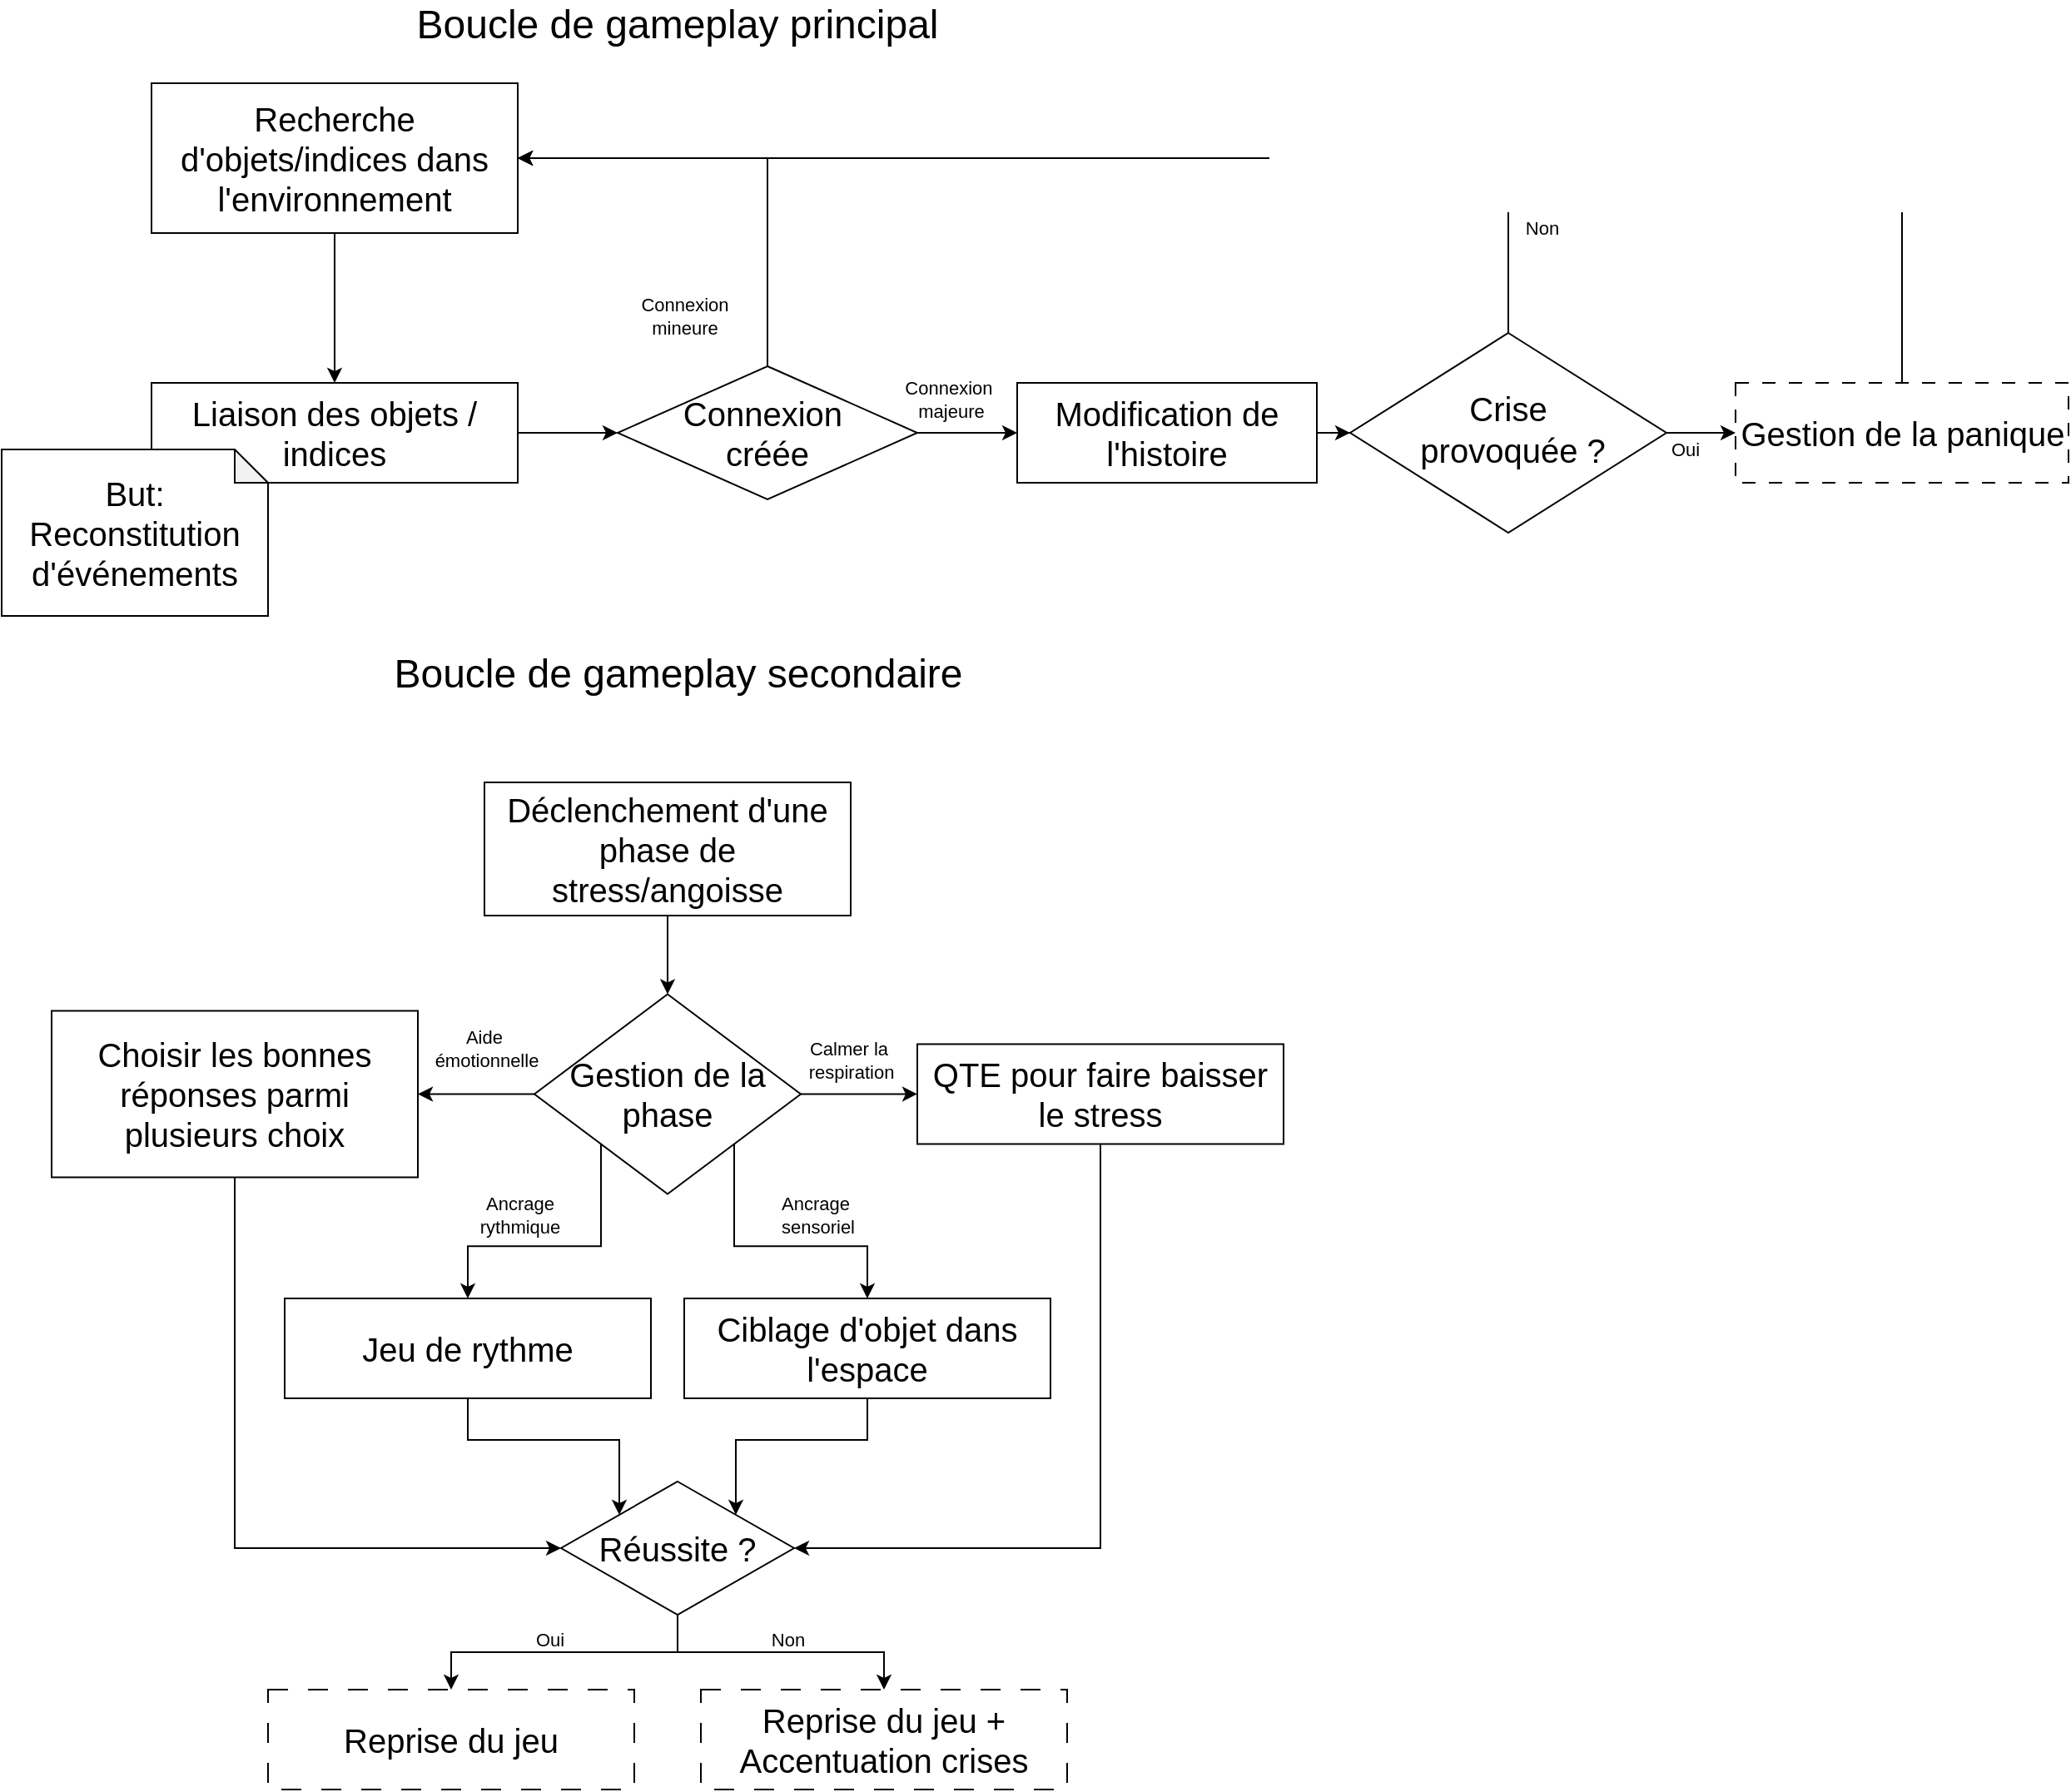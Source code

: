 <mxfile version="24.7.16">
  <diagram id="C5RBs43oDa-KdzZeNtuy" name="Page-1">
    <mxGraphModel dx="1063" dy="1621" grid="1" gridSize="10" guides="1" tooltips="1" connect="1" arrows="1" fold="1" page="1" pageScale="1" pageWidth="827" pageHeight="1169" math="0" shadow="0">
      <root>
        <mxCell id="WIyWlLk6GJQsqaUBKTNV-0" />
        <mxCell id="WIyWlLk6GJQsqaUBKTNV-1" parent="WIyWlLk6GJQsqaUBKTNV-0" />
        <mxCell id="lFlYysUbEG-Ej_XwLuxz-0" value="&lt;font style=&quot;font-size: 20px;&quot;&gt;Recherche d&#39;objets/indices dans l&#39;environnement&lt;/font&gt;" style="rounded=0;whiteSpace=wrap;html=1;" parent="WIyWlLk6GJQsqaUBKTNV-1" vertex="1">
          <mxGeometry x="100" y="90" width="220" height="90" as="geometry" />
        </mxCell>
        <mxCell id="HbJSEOLYjz36MXqzRqoh-19" value="" style="edgeStyle=orthogonalEdgeStyle;rounded=0;orthogonalLoop=1;jettySize=auto;html=1;" edge="1" parent="WIyWlLk6GJQsqaUBKTNV-1" source="lFlYysUbEG-Ej_XwLuxz-1" target="HbJSEOLYjz36MXqzRqoh-18">
          <mxGeometry relative="1" as="geometry" />
        </mxCell>
        <mxCell id="lFlYysUbEG-Ej_XwLuxz-1" value="&lt;font style=&quot;font-size: 20px;&quot;&gt;Liaison des objets / indices&lt;br&gt;&lt;/font&gt;" style="rounded=0;whiteSpace=wrap;html=1;" parent="WIyWlLk6GJQsqaUBKTNV-1" vertex="1">
          <mxGeometry x="100" y="270" width="220" height="60" as="geometry" />
        </mxCell>
        <mxCell id="lFlYysUbEG-Ej_XwLuxz-2" value="&lt;font style=&quot;font-size: 20px;&quot;&gt;But: Reconstitution d&#39;événements&lt;/font&gt;" style="shape=note;whiteSpace=wrap;html=1;backgroundOutline=1;darkOpacity=0.05;size=20;" parent="WIyWlLk6GJQsqaUBKTNV-1" vertex="1">
          <mxGeometry x="10" y="310" width="160" height="100" as="geometry" />
        </mxCell>
        <mxCell id="lFlYysUbEG-Ej_XwLuxz-4" value="&lt;font style=&quot;font-size: 24px;&quot;&gt;Boucle de gameplay secondaire&lt;/font&gt;" style="text;html=1;align=center;verticalAlign=middle;whiteSpace=wrap;rounded=0;" parent="WIyWlLk6GJQsqaUBKTNV-1" vertex="1">
          <mxGeometry x="223.5" y="430" width="385" height="30" as="geometry" />
        </mxCell>
        <mxCell id="lFlYysUbEG-Ej_XwLuxz-5" value="" style="endArrow=classic;html=1;rounded=0;exitX=0.5;exitY=1;exitDx=0;exitDy=0;entryX=0.5;entryY=0;entryDx=0;entryDy=0;" parent="WIyWlLk6GJQsqaUBKTNV-1" source="lFlYysUbEG-Ej_XwLuxz-0" target="lFlYysUbEG-Ej_XwLuxz-1" edge="1">
          <mxGeometry width="50" height="50" relative="1" as="geometry">
            <mxPoint x="260" y="290" as="sourcePoint" />
            <mxPoint x="310" y="240" as="targetPoint" />
          </mxGeometry>
        </mxCell>
        <mxCell id="lFlYysUbEG-Ej_XwLuxz-12" style="edgeStyle=orthogonalEdgeStyle;rounded=0;orthogonalLoop=1;jettySize=auto;html=1;exitX=0.5;exitY=0;exitDx=0;exitDy=0;entryX=1;entryY=0.5;entryDx=0;entryDy=0;" parent="WIyWlLk6GJQsqaUBKTNV-1" source="lFlYysUbEG-Ej_XwLuxz-6" target="lFlYysUbEG-Ej_XwLuxz-0" edge="1">
          <mxGeometry relative="1" as="geometry" />
        </mxCell>
        <mxCell id="lFlYysUbEG-Ej_XwLuxz-6" value="&lt;font style=&quot;font-size: 20px;&quot;&gt;Gestion de la panique&lt;/font&gt;" style="rounded=0;whiteSpace=wrap;html=1;dashed=1;dashPattern=8 8;" parent="WIyWlLk6GJQsqaUBKTNV-1" vertex="1">
          <mxGeometry x="1051.5" y="270" width="200" height="60" as="geometry" />
        </mxCell>
        <mxCell id="lFlYysUbEG-Ej_XwLuxz-11" style="edgeStyle=orthogonalEdgeStyle;rounded=0;orthogonalLoop=1;jettySize=auto;html=1;exitX=0.5;exitY=0;exitDx=0;exitDy=0;entryX=1;entryY=0.5;entryDx=0;entryDy=0;" parent="WIyWlLk6GJQsqaUBKTNV-1" source="lFlYysUbEG-Ej_XwLuxz-8" target="lFlYysUbEG-Ej_XwLuxz-0" edge="1">
          <mxGeometry relative="1" as="geometry" />
        </mxCell>
        <mxCell id="lFlYysUbEG-Ej_XwLuxz-13" value="Non" style="edgeLabel;html=1;align=center;verticalAlign=middle;resizable=0;points=[];" parent="lFlYysUbEG-Ej_XwLuxz-11" vertex="1" connectable="0">
          <mxGeometry x="-0.829" y="-5" relative="1" as="geometry">
            <mxPoint x="15" y="-3" as="offset" />
          </mxGeometry>
        </mxCell>
        <mxCell id="lFlYysUbEG-Ej_XwLuxz-8" value="&lt;p style=&quot;line-height: 80%;&quot;&gt;&lt;font style=&quot;font-size: 20px;&quot;&gt;Crise&lt;/font&gt;&lt;/p&gt;&lt;p style=&quot;line-height: 80%;&quot;&gt;&lt;span style=&quot;background-color: initial; font-size: 20px;&quot;&gt;&amp;nbsp;provoquée ?&lt;/span&gt;&lt;/p&gt;&lt;p&gt;&lt;/p&gt;" style="rhombus;whiteSpace=wrap;html=1;" parent="WIyWlLk6GJQsqaUBKTNV-1" vertex="1">
          <mxGeometry x="820" y="240" width="190" height="120" as="geometry" />
        </mxCell>
        <mxCell id="lFlYysUbEG-Ej_XwLuxz-9" style="edgeStyle=orthogonalEdgeStyle;rounded=0;orthogonalLoop=1;jettySize=auto;html=1;exitX=1;exitY=0.5;exitDx=0;exitDy=0;entryX=0;entryY=0.5;entryDx=0;entryDy=0;" parent="WIyWlLk6GJQsqaUBKTNV-1" source="lFlYysUbEG-Ej_XwLuxz-8" target="lFlYysUbEG-Ej_XwLuxz-6" edge="1">
          <mxGeometry relative="1" as="geometry" />
        </mxCell>
        <mxCell id="lFlYysUbEG-Ej_XwLuxz-10" value="Oui" style="edgeLabel;html=1;align=center;verticalAlign=middle;resizable=0;points=[];" parent="lFlYysUbEG-Ej_XwLuxz-9" vertex="1" connectable="0">
          <mxGeometry x="0.086" relative="1" as="geometry">
            <mxPoint x="-12" y="10" as="offset" />
          </mxGeometry>
        </mxCell>
        <mxCell id="lFlYysUbEG-Ej_XwLuxz-14" value="&lt;font style=&quot;font-size: 24px;&quot;&gt;Boucle de gameplay principal&lt;/font&gt;" style="text;html=1;align=center;verticalAlign=middle;whiteSpace=wrap;rounded=0;" parent="WIyWlLk6GJQsqaUBKTNV-1" vertex="1">
          <mxGeometry x="251" y="40" width="330" height="30" as="geometry" />
        </mxCell>
        <mxCell id="lFlYysUbEG-Ej_XwLuxz-19" style="edgeStyle=orthogonalEdgeStyle;rounded=0;orthogonalLoop=1;jettySize=auto;html=1;exitX=0.5;exitY=1;exitDx=0;exitDy=0;" parent="WIyWlLk6GJQsqaUBKTNV-1" source="lFlYysUbEG-Ej_XwLuxz-15" target="lFlYysUbEG-Ej_XwLuxz-16" edge="1">
          <mxGeometry relative="1" as="geometry" />
        </mxCell>
        <mxCell id="lFlYysUbEG-Ej_XwLuxz-15" value="&lt;font style=&quot;font-size: 20px;&quot;&gt;Déclenchement d&#39;une phase de stress/angoisse&lt;/font&gt;" style="rounded=0;whiteSpace=wrap;html=1;" parent="WIyWlLk6GJQsqaUBKTNV-1" vertex="1">
          <mxGeometry x="300" y="510" width="220" height="80" as="geometry" />
        </mxCell>
        <mxCell id="lFlYysUbEG-Ej_XwLuxz-30" style="edgeStyle=orthogonalEdgeStyle;rounded=0;orthogonalLoop=1;jettySize=auto;html=1;exitX=0;exitY=0.5;exitDx=0;exitDy=0;entryX=1;entryY=0.5;entryDx=0;entryDy=0;" parent="WIyWlLk6GJQsqaUBKTNV-1" source="lFlYysUbEG-Ej_XwLuxz-16" target="lFlYysUbEG-Ej_XwLuxz-29" edge="1">
          <mxGeometry relative="1" as="geometry" />
        </mxCell>
        <mxCell id="lFlYysUbEG-Ej_XwLuxz-31" value="&lt;div&gt;Aide&amp;nbsp;&lt;/div&gt;&lt;div&gt;émotionnelle&lt;/div&gt;" style="edgeLabel;html=1;align=center;verticalAlign=middle;resizable=0;points=[];" parent="lFlYysUbEG-Ej_XwLuxz-30" vertex="1" connectable="0">
          <mxGeometry x="-0.047" relative="1" as="geometry">
            <mxPoint x="4" y="-27" as="offset" />
          </mxGeometry>
        </mxCell>
        <mxCell id="HbJSEOLYjz36MXqzRqoh-1" style="edgeStyle=orthogonalEdgeStyle;rounded=0;orthogonalLoop=1;jettySize=auto;html=1;exitX=0;exitY=1;exitDx=0;exitDy=0;entryX=0.5;entryY=0;entryDx=0;entryDy=0;" edge="1" parent="WIyWlLk6GJQsqaUBKTNV-1" source="lFlYysUbEG-Ej_XwLuxz-16" target="HbJSEOLYjz36MXqzRqoh-0">
          <mxGeometry relative="1" as="geometry" />
        </mxCell>
        <mxCell id="HbJSEOLYjz36MXqzRqoh-3" value="Ancrage&lt;div&gt;rythmique&lt;/div&gt;" style="edgeLabel;html=1;align=center;verticalAlign=middle;resizable=0;points=[];" vertex="1" connectable="0" parent="HbJSEOLYjz36MXqzRqoh-1">
          <mxGeometry x="0.016" y="-2" relative="1" as="geometry">
            <mxPoint x="-23" y="-17" as="offset" />
          </mxGeometry>
        </mxCell>
        <mxCell id="HbJSEOLYjz36MXqzRqoh-7" style="edgeStyle=orthogonalEdgeStyle;rounded=0;orthogonalLoop=1;jettySize=auto;html=1;exitX=1;exitY=1;exitDx=0;exitDy=0;" edge="1" parent="WIyWlLk6GJQsqaUBKTNV-1" source="lFlYysUbEG-Ej_XwLuxz-16" target="HbJSEOLYjz36MXqzRqoh-5">
          <mxGeometry relative="1" as="geometry" />
        </mxCell>
        <mxCell id="HbJSEOLYjz36MXqzRqoh-11" value="Ancrage&amp;nbsp;&lt;div&gt;sensoriel&lt;/div&gt;" style="edgeLabel;html=1;align=center;verticalAlign=middle;resizable=0;points=[];" vertex="1" connectable="0" parent="HbJSEOLYjz36MXqzRqoh-7">
          <mxGeometry x="-0.055" y="4" relative="1" as="geometry">
            <mxPoint x="30" y="-15" as="offset" />
          </mxGeometry>
        </mxCell>
        <mxCell id="lFlYysUbEG-Ej_XwLuxz-16" value="&lt;font style=&quot;font-size: 20px;&quot;&gt;Gestion de la phase&lt;/font&gt;" style="rhombus;whiteSpace=wrap;html=1;" parent="WIyWlLk6GJQsqaUBKTNV-1" vertex="1">
          <mxGeometry x="330" y="637.24" width="160" height="120" as="geometry" />
        </mxCell>
        <mxCell id="lFlYysUbEG-Ej_XwLuxz-17" value="" style="endArrow=classic;html=1;rounded=0;exitX=1;exitY=0.5;exitDx=0;exitDy=0;" parent="WIyWlLk6GJQsqaUBKTNV-1" source="lFlYysUbEG-Ej_XwLuxz-16" target="lFlYysUbEG-Ej_XwLuxz-18" edge="1">
          <mxGeometry width="50" height="50" relative="1" as="geometry">
            <mxPoint x="510" y="697" as="sourcePoint" />
            <mxPoint x="550" y="697.24" as="targetPoint" />
          </mxGeometry>
        </mxCell>
        <mxCell id="lFlYysUbEG-Ej_XwLuxz-20" value="Calmer la&amp;nbsp;&lt;div&gt;respiration&lt;/div&gt;" style="edgeLabel;html=1;align=center;verticalAlign=middle;resizable=0;points=[];" parent="lFlYysUbEG-Ej_XwLuxz-17" vertex="1" connectable="0">
          <mxGeometry x="-0.378" relative="1" as="geometry">
            <mxPoint x="8" y="-20" as="offset" />
          </mxGeometry>
        </mxCell>
        <mxCell id="lFlYysUbEG-Ej_XwLuxz-22" style="edgeStyle=orthogonalEdgeStyle;rounded=0;orthogonalLoop=1;jettySize=auto;html=1;exitX=0.5;exitY=1;exitDx=0;exitDy=0;entryX=0;entryY=0.5;entryDx=0;entryDy=0;" parent="WIyWlLk6GJQsqaUBKTNV-1" source="lFlYysUbEG-Ej_XwLuxz-29" target="lFlYysUbEG-Ej_XwLuxz-21" edge="1">
          <mxGeometry relative="1" as="geometry">
            <mxPoint x="680.0" y="892.24" as="sourcePoint" />
          </mxGeometry>
        </mxCell>
        <mxCell id="lFlYysUbEG-Ej_XwLuxz-32" style="edgeStyle=orthogonalEdgeStyle;rounded=0;orthogonalLoop=1;jettySize=auto;html=1;exitX=0.5;exitY=1;exitDx=0;exitDy=0;entryX=1;entryY=0.5;entryDx=0;entryDy=0;" parent="WIyWlLk6GJQsqaUBKTNV-1" source="lFlYysUbEG-Ej_XwLuxz-18" target="lFlYysUbEG-Ej_XwLuxz-21" edge="1">
          <mxGeometry relative="1" as="geometry" />
        </mxCell>
        <mxCell id="lFlYysUbEG-Ej_XwLuxz-18" value="&lt;font style=&quot;font-size: 20px;&quot;&gt;QTE pour faire baisser le stress&lt;br&gt;&lt;/font&gt;" style="rounded=0;whiteSpace=wrap;html=1;" parent="WIyWlLk6GJQsqaUBKTNV-1" vertex="1">
          <mxGeometry x="560" y="667.24" width="220" height="60" as="geometry" />
        </mxCell>
        <mxCell id="lFlYysUbEG-Ej_XwLuxz-24" style="edgeStyle=orthogonalEdgeStyle;rounded=0;orthogonalLoop=1;jettySize=auto;html=1;exitX=0.5;exitY=1;exitDx=0;exitDy=0;entryX=0.5;entryY=0;entryDx=0;entryDy=0;" parent="WIyWlLk6GJQsqaUBKTNV-1" source="lFlYysUbEG-Ej_XwLuxz-21" target="lFlYysUbEG-Ej_XwLuxz-23" edge="1">
          <mxGeometry relative="1" as="geometry" />
        </mxCell>
        <mxCell id="lFlYysUbEG-Ej_XwLuxz-25" value="&lt;div&gt;Oui&lt;/div&gt;" style="edgeLabel;html=1;align=center;verticalAlign=middle;resizable=0;points=[];" parent="lFlYysUbEG-Ej_XwLuxz-24" vertex="1" connectable="0">
          <mxGeometry x="-0.39" y="-1" relative="1" as="geometry">
            <mxPoint x="-45" y="-7" as="offset" />
          </mxGeometry>
        </mxCell>
        <mxCell id="lFlYysUbEG-Ej_XwLuxz-27" style="edgeStyle=orthogonalEdgeStyle;rounded=0;orthogonalLoop=1;jettySize=auto;html=1;exitX=0.5;exitY=1;exitDx=0;exitDy=0;entryX=0.5;entryY=0;entryDx=0;entryDy=0;" parent="WIyWlLk6GJQsqaUBKTNV-1" source="lFlYysUbEG-Ej_XwLuxz-21" target="lFlYysUbEG-Ej_XwLuxz-26" edge="1">
          <mxGeometry relative="1" as="geometry">
            <mxPoint x="420" y="970" as="sourcePoint" />
            <mxPoint x="590" y="1045" as="targetPoint" />
          </mxGeometry>
        </mxCell>
        <mxCell id="lFlYysUbEG-Ej_XwLuxz-28" value="&lt;div&gt;Non&lt;/div&gt;" style="edgeLabel;html=1;align=center;verticalAlign=middle;resizable=0;points=[];" parent="lFlYysUbEG-Ej_XwLuxz-27" vertex="1" connectable="0">
          <mxGeometry x="0.044" y="-1" relative="1" as="geometry">
            <mxPoint y="-9" as="offset" />
          </mxGeometry>
        </mxCell>
        <mxCell id="lFlYysUbEG-Ej_XwLuxz-21" value="&lt;font style=&quot;font-size: 20px;&quot;&gt;Réussite ?&lt;/font&gt;" style="rhombus;whiteSpace=wrap;html=1;" parent="WIyWlLk6GJQsqaUBKTNV-1" vertex="1">
          <mxGeometry x="346" y="930" width="140" height="80" as="geometry" />
        </mxCell>
        <mxCell id="lFlYysUbEG-Ej_XwLuxz-23" value="&lt;font style=&quot;font-size: 20px;&quot;&gt;Reprise du jeu&lt;br&gt;&lt;/font&gt;" style="rounded=0;whiteSpace=wrap;html=1;dashed=1;dashPattern=12 12;" parent="WIyWlLk6GJQsqaUBKTNV-1" vertex="1">
          <mxGeometry x="170" y="1055" width="220" height="60" as="geometry" />
        </mxCell>
        <mxCell id="lFlYysUbEG-Ej_XwLuxz-26" value="&lt;font style=&quot;font-size: 20px;&quot;&gt;&lt;font style=&quot;font-size: 20px;&quot;&gt;Reprise du jeu +&lt;/font&gt;&lt;/font&gt;&lt;div&gt;&lt;font style=&quot;font-size: 20px;&quot;&gt;&lt;font style=&quot;font-size: 20px;&quot;&gt;Accentuation crises&lt;/font&gt;&lt;/font&gt;&lt;/div&gt;" style="rounded=0;whiteSpace=wrap;html=1;dashed=1;dashPattern=12 12;" parent="WIyWlLk6GJQsqaUBKTNV-1" vertex="1">
          <mxGeometry x="430" y="1055" width="220" height="60" as="geometry" />
        </mxCell>
        <mxCell id="lFlYysUbEG-Ej_XwLuxz-29" value="&lt;font style=&quot;font-size: 20px;&quot;&gt;Choisir les bonnes réponses parmi plusieurs choix&lt;br&gt;&lt;/font&gt;" style="rounded=0;whiteSpace=wrap;html=1;" parent="WIyWlLk6GJQsqaUBKTNV-1" vertex="1">
          <mxGeometry x="40" y="647.24" width="220" height="100" as="geometry" />
        </mxCell>
        <mxCell id="HbJSEOLYjz36MXqzRqoh-4" style="edgeStyle=orthogonalEdgeStyle;rounded=0;orthogonalLoop=1;jettySize=auto;html=1;exitX=0.5;exitY=1;exitDx=0;exitDy=0;entryX=0;entryY=0;entryDx=0;entryDy=0;" edge="1" parent="WIyWlLk6GJQsqaUBKTNV-1" source="HbJSEOLYjz36MXqzRqoh-0" target="lFlYysUbEG-Ej_XwLuxz-21">
          <mxGeometry relative="1" as="geometry" />
        </mxCell>
        <mxCell id="HbJSEOLYjz36MXqzRqoh-0" value="&lt;font style=&quot;font-size: 20px;&quot;&gt;Jeu de rythme&lt;/font&gt;" style="rounded=0;whiteSpace=wrap;html=1;" vertex="1" parent="WIyWlLk6GJQsqaUBKTNV-1">
          <mxGeometry x="180" y="820" width="220" height="60" as="geometry" />
        </mxCell>
        <mxCell id="HbJSEOLYjz36MXqzRqoh-8" style="edgeStyle=orthogonalEdgeStyle;rounded=0;orthogonalLoop=1;jettySize=auto;html=1;exitX=0.5;exitY=1;exitDx=0;exitDy=0;entryX=1;entryY=0;entryDx=0;entryDy=0;" edge="1" parent="WIyWlLk6GJQsqaUBKTNV-1" source="HbJSEOLYjz36MXqzRqoh-5" target="lFlYysUbEG-Ej_XwLuxz-21">
          <mxGeometry relative="1" as="geometry" />
        </mxCell>
        <mxCell id="HbJSEOLYjz36MXqzRqoh-5" value="&lt;font style=&quot;font-size: 20px;&quot;&gt;Ciblage d&#39;objet dans l&#39;espace&lt;/font&gt;" style="rounded=0;whiteSpace=wrap;html=1;" vertex="1" parent="WIyWlLk6GJQsqaUBKTNV-1">
          <mxGeometry x="420" y="820" width="220" height="60" as="geometry" />
        </mxCell>
        <mxCell id="HbJSEOLYjz36MXqzRqoh-20" style="edgeStyle=orthogonalEdgeStyle;rounded=0;orthogonalLoop=1;jettySize=auto;html=1;exitX=0.5;exitY=0;exitDx=0;exitDy=0;entryX=1;entryY=0.5;entryDx=0;entryDy=0;" edge="1" parent="WIyWlLk6GJQsqaUBKTNV-1" source="HbJSEOLYjz36MXqzRqoh-18" target="lFlYysUbEG-Ej_XwLuxz-0">
          <mxGeometry relative="1" as="geometry" />
        </mxCell>
        <mxCell id="HbJSEOLYjz36MXqzRqoh-21" value="&lt;font style=&quot;font-size: 11px;&quot;&gt;Connexion&lt;/font&gt;&lt;div&gt;mineure&lt;/div&gt;" style="edgeLabel;html=1;align=center;verticalAlign=middle;resizable=0;points=[];" vertex="1" connectable="0" parent="HbJSEOLYjz36MXqzRqoh-20">
          <mxGeometry x="-0.785" y="1" relative="1" as="geometry">
            <mxPoint x="-49" y="-1" as="offset" />
          </mxGeometry>
        </mxCell>
        <mxCell id="HbJSEOLYjz36MXqzRqoh-23" value="" style="edgeStyle=orthogonalEdgeStyle;rounded=0;orthogonalLoop=1;jettySize=auto;html=1;" edge="1" parent="WIyWlLk6GJQsqaUBKTNV-1" source="HbJSEOLYjz36MXqzRqoh-18" target="HbJSEOLYjz36MXqzRqoh-22">
          <mxGeometry relative="1" as="geometry" />
        </mxCell>
        <mxCell id="HbJSEOLYjz36MXqzRqoh-24" value="Connexion&amp;nbsp;&lt;div&gt;majeure&lt;/div&gt;" style="edgeLabel;html=1;align=center;verticalAlign=middle;resizable=0;points=[];" vertex="1" connectable="0" parent="HbJSEOLYjz36MXqzRqoh-23">
          <mxGeometry x="-0.35" y="-1" relative="1" as="geometry">
            <mxPoint y="-21" as="offset" />
          </mxGeometry>
        </mxCell>
        <mxCell id="HbJSEOLYjz36MXqzRqoh-18" value="&lt;font style=&quot;font-size: 20px;&quot;&gt;Connexion&amp;nbsp;&lt;/font&gt;&lt;div&gt;&lt;font style=&quot;font-size: 20px;&quot;&gt;créée&lt;/font&gt;&lt;/div&gt;" style="rhombus;whiteSpace=wrap;html=1;" vertex="1" parent="WIyWlLk6GJQsqaUBKTNV-1">
          <mxGeometry x="380" y="260" width="180" height="80" as="geometry" />
        </mxCell>
        <mxCell id="HbJSEOLYjz36MXqzRqoh-25" value="" style="edgeStyle=orthogonalEdgeStyle;rounded=0;orthogonalLoop=1;jettySize=auto;html=1;" edge="1" parent="WIyWlLk6GJQsqaUBKTNV-1" source="HbJSEOLYjz36MXqzRqoh-22" target="lFlYysUbEG-Ej_XwLuxz-8">
          <mxGeometry relative="1" as="geometry" />
        </mxCell>
        <mxCell id="HbJSEOLYjz36MXqzRqoh-22" value="&lt;font style=&quot;font-size: 20px;&quot;&gt;Modification de l&#39;histoire&lt;/font&gt;" style="rounded=0;whiteSpace=wrap;html=1;" vertex="1" parent="WIyWlLk6GJQsqaUBKTNV-1">
          <mxGeometry x="620" y="270" width="180" height="60" as="geometry" />
        </mxCell>
      </root>
    </mxGraphModel>
  </diagram>
</mxfile>
